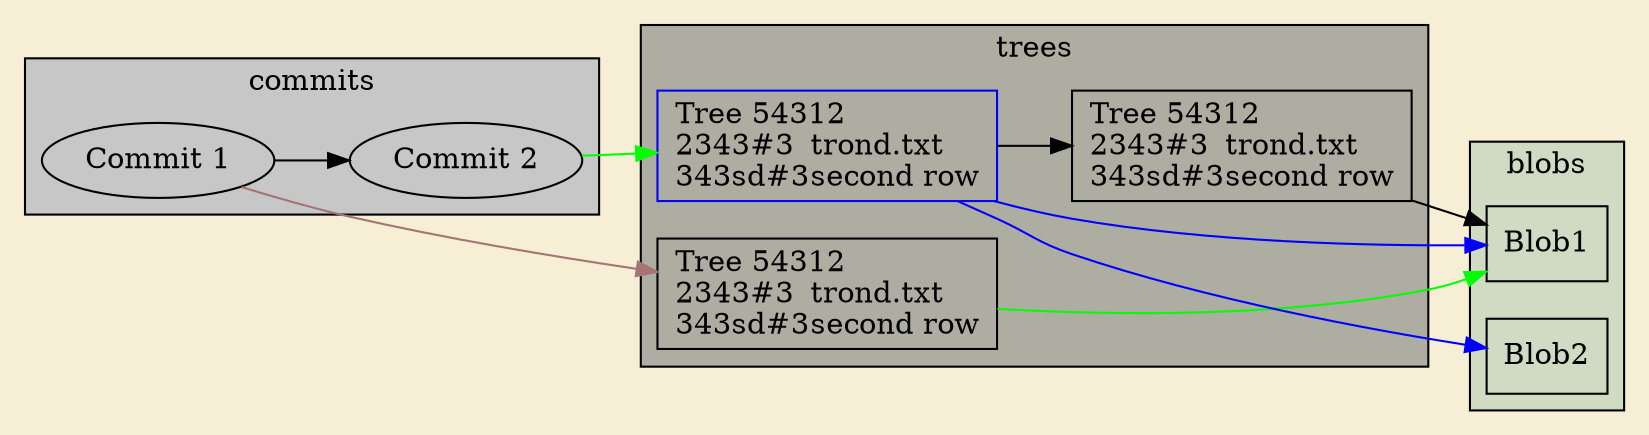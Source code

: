 // Eg er stor
digraph trond {
	bgcolor="#f7edd2ed" rankdir=LR
	subgraph cluster_commit {
		fillcolor="#c7c7c7" label=commits style=filled
		C1 [label="Commit 1"]
		C2 [label="Commit 2"]
	}
	subgraph cluster_tree {
		node [shape=box]
		fillcolor="#adada1" label=trees style=filled
		T1 [label=<<table border="0" cellspacing="0" cellpadding="0" align="left">

<tr>
    <td align="left" colspan="2" >Tree 54312</td>
     
  </tr>
  <tr >
    <td align="left" >2343#3</td>
     <td align="left"  >trond.txt</td>
  </tr>
  <tr>
    <td align="left" >343sd#3</td>
     <td align="left"  >second row</td>
  </tr>
</table>>]
		T2 [label=<<table border="0" cellspacing="0" cellpadding="0" align="left">

<tr>
    <td align="left" colspan="2" >Tree 54312</td>
     
  </tr>
  <tr >
    <td align="left" >2343#3</td>
     <td align="left"  >trond.txt</td>
  </tr>
  <tr>
    <td align="left" >343sd#3</td>
     <td align="left"  >second row</td>
  </tr>
</table>> color=blue]
		T3 [label=<<table border="0" cellspacing="0" cellpadding="0" align="left">

<tr>
    <td align="left" colspan="2" >Tree 54312</td>
     
  </tr>
  <tr >
    <td align="left" >2343#3</td>
     <td align="left"  >trond.txt</td>
  </tr>
  <tr>
    <td align="left" >343sd#3</td>
     <td align="left"  >second row</td>
  </tr>
</table>>]
	}
	subgraph cluster_blob {
		node [shape=box]
		fillcolor="#cfdbc3" label=blobs style=filled
		B1 [label=Blob1]
		B2 [label=Blob2]
	}
	C1 -> C2
	C1 -> T1 [color="#a37575"]
	C2 -> T2 [color=green]
	T1 -> B1 [color=green]
	T2 -> B1 [color=blue]
	T2 -> B2 [color=blue]
	T2 -> T3
	T3 -> B1
}
